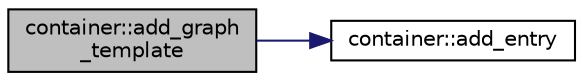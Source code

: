 digraph "container::add_graph_template"
{
 // INTERACTIVE_SVG=YES
 // LATEX_PDF_SIZE
  edge [fontname="Helvetica",fontsize="10",labelfontname="Helvetica",labelfontsize="10"];
  node [fontname="Helvetica",fontsize="10",shape=record];
  rankdir="LR";
  Node1 [label="container::add_graph\l_template",height=0.2,width=0.4,color="black", fillcolor="grey75", style="filled", fontcolor="black",tooltip=" "];
  Node1 -> Node2 [color="midnightblue",fontsize="10",style="solid",fontname="Helvetica"];
  Node2 [label="container::add_entry",height=0.2,width=0.4,color="black", fillcolor="white", style="filled",URL="$classcontainer.html#af3587cb44d10ff140a3ae6d9b5e595d9",tooltip=" "];
}
